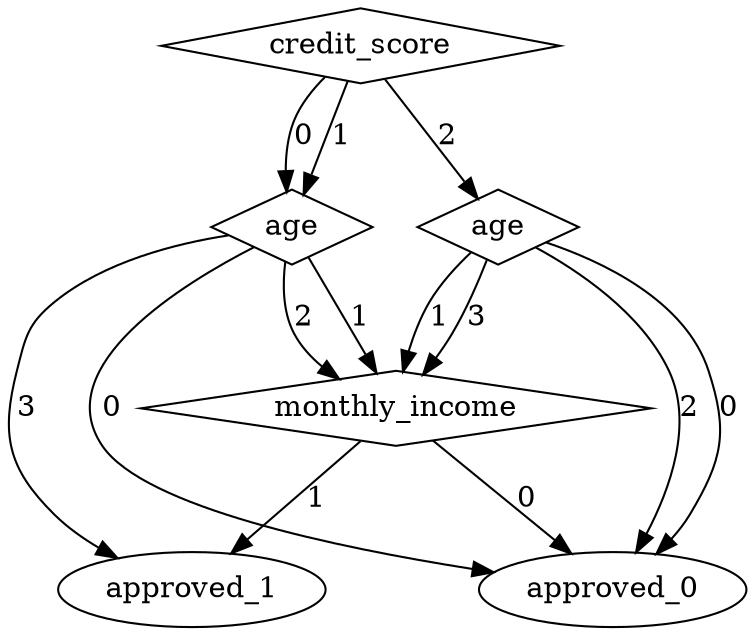 digraph {
node [label=approved_1,style=""] approved_1
node [label=approved_0,style=""] approved_0
node [label=approved_1,style=""] approved_1
node [label=approved_0,style=""] approved_0
node [label=approved_0,style=""] approved_0
node [label=approved_0,style=""] approved_0
node [label=monthly_income,shape="diamond",style=""] 3
node [label=age,shape="diamond",style=""] 2
node [label=age,shape="diamond",style=""] 1
node [label=credit_score,shape="diamond",style=""] 0

3 -> approved_1 [label="1"]
3 -> approved_0 [label="0"]
2 -> approved_1 [label="3"]
2 -> 3 [label="2"]
2 -> 3 [label="1"]
2 -> approved_0 [label="0"]
1 -> 3 [label="3"]
1 -> approved_0 [label="2"]
1 -> 3 [label="1"]
1 -> approved_0 [label="0"]
0 -> 1 [label="2"]
0 -> 2 [label="1"]
0 -> 2 [label="0"]
}